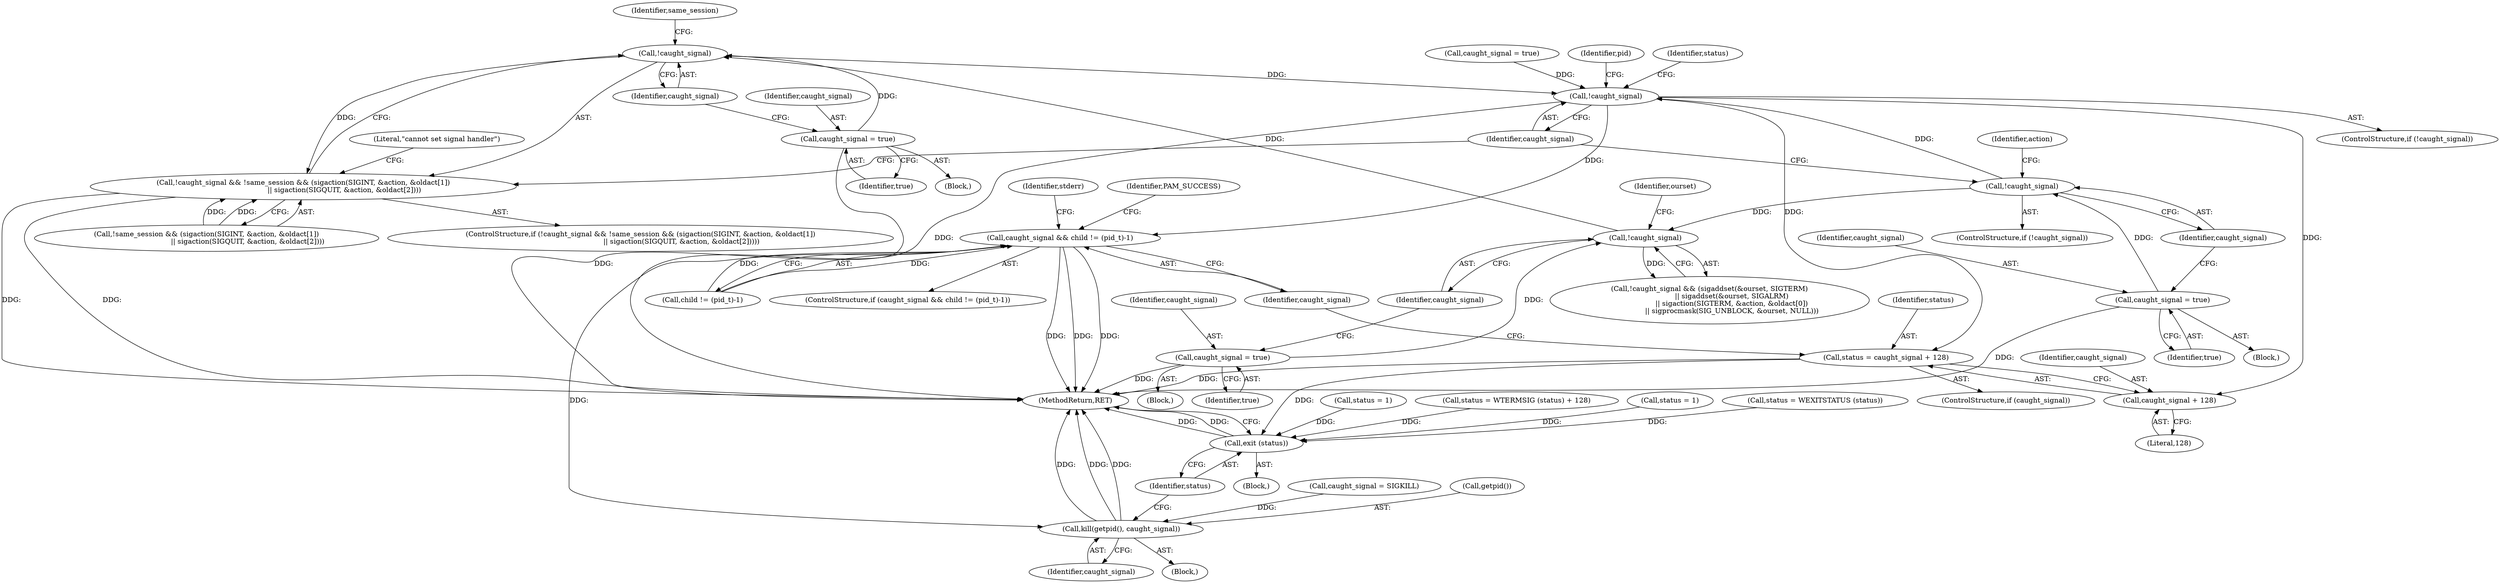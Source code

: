 digraph "0_util-linux_dffab154d29a288aa171ff50263ecc8f2e14a891@API" {
"1000273" [label="(Call,!caught_signal)"];
"1000238" [label="(Call,!caught_signal)"];
"1000193" [label="(Call,!caught_signal)"];
"1000189" [label="(Call,caught_signal = true)"];
"1000233" [label="(Call,caught_signal = true)"];
"1000268" [label="(Call,caught_signal = true)"];
"1000272" [label="(Call,!caught_signal && !same_session && (sigaction(SIGINT, &action, &oldact[1])\n                                     || sigaction(SIGQUIT, &action, &oldact[2])))"];
"1000303" [label="(Call,!caught_signal)"];
"1000379" [label="(Call,status = caught_signal + 128)"];
"1000469" [label="(Call,exit (status))"];
"1000381" [label="(Call,caught_signal + 128)"];
"1000393" [label="(Call,caught_signal && child != (pid_t)-1)"];
"1000466" [label="(Call,kill(getpid(), caught_signal))"];
"1000381" [label="(Call,caught_signal + 128)"];
"1000272" [label="(Call,!caught_signal && !same_session && (sigaction(SIGINT, &action, &oldact[1])\n                                     || sigaction(SIGQUIT, &action, &oldact[2])))"];
"1000237" [label="(Call,!caught_signal && (sigaddset(&ourset, SIGTERM)\n                    || sigaddset(&ourset, SIGALRM)\n                    || sigaction(SIGTERM, &action, &oldact[0])\n                    || sigprocmask(SIG_UNBLOCK, &ourset, NULL)))"];
"1000268" [label="(Call,caught_signal = true)"];
"1000468" [label="(Identifier,caught_signal)"];
"1000235" [label="(Identifier,true)"];
"1000273" [label="(Call,!caught_signal)"];
"1000462" [label="(Call,caught_signal = SIGKILL)"];
"1000466" [label="(Call,kill(getpid(), caught_signal))"];
"1000359" [label="(Call,status = WTERMSIG (status) + 128)"];
"1000395" [label="(Call,child != (pid_t)-1)"];
"1000270" [label="(Identifier,true)"];
"1000467" [label="(Call,getpid())"];
"1000192" [label="(ControlStructure,if (!caught_signal))"];
"1000233" [label="(Call,caught_signal = true)"];
"1000239" [label="(Identifier,caught_signal)"];
"1000469" [label="(Call,exit (status))"];
"1000471" [label="(MethodReturn,RET)"];
"1000385" [label="(Call,status = 1)"];
"1000275" [label="(Call,!same_session && (sigaction(SIGINT, &action, &oldact[1])\n                                     || sigaction(SIGQUIT, &action, &oldact[2])))"];
"1000310" [label="(Identifier,pid)"];
"1000185" [label="(Block,)"];
"1000377" [label="(ControlStructure,if (caught_signal))"];
"1000383" [label="(Literal,128)"];
"1000382" [label="(Identifier,caught_signal)"];
"1000229" [label="(Block,)"];
"1000274" [label="(Identifier,caught_signal)"];
"1000394" [label="(Identifier,caught_signal)"];
"1000366" [label="(Call,status = WEXITSTATUS (status))"];
"1000413" [label="(Block,)"];
"1000298" [label="(Literal,\"cannot set signal handler\")"];
"1000470" [label="(Identifier,status)"];
"1000193" [label="(Call,!caught_signal)"];
"1000189" [label="(Call,caught_signal = true)"];
"1000271" [label="(ControlStructure,if (!caught_signal && !same_session && (sigaction(SIGINT, &action, &oldact[1])\n                                     || sigaction(SIGQUIT, &action, &oldact[2]))))"];
"1000379" [label="(Call,status = caught_signal + 128)"];
"1000238" [label="(Call,!caught_signal)"];
"1000199" [label="(Identifier,action)"];
"1000303" [label="(Call,!caught_signal)"];
"1000304" [label="(Identifier,caught_signal)"];
"1000393" [label="(Call,caught_signal && child != (pid_t)-1)"];
"1000234" [label="(Identifier,caught_signal)"];
"1000269" [label="(Identifier,caught_signal)"];
"1000191" [label="(Identifier,true)"];
"1000390" [label="(Identifier,status)"];
"1000392" [label="(ControlStructure,if (caught_signal && child != (pid_t)-1))"];
"1000403" [label="(Identifier,stderr)"];
"1000264" [label="(Block,)"];
"1000410" [label="(Identifier,PAM_SUCCESS)"];
"1000380" [label="(Identifier,status)"];
"1000277" [label="(Identifier,same_session)"];
"1000389" [label="(Call,status = 1)"];
"1000243" [label="(Identifier,ourset)"];
"1000302" [label="(ControlStructure,if (!caught_signal))"];
"1000299" [label="(Call,caught_signal = true)"];
"1000194" [label="(Identifier,caught_signal)"];
"1000109" [label="(Block,)"];
"1000190" [label="(Identifier,caught_signal)"];
"1000273" -> "1000272"  [label="AST: "];
"1000273" -> "1000274"  [label="CFG: "];
"1000274" -> "1000273"  [label="AST: "];
"1000277" -> "1000273"  [label="CFG: "];
"1000272" -> "1000273"  [label="CFG: "];
"1000273" -> "1000272"  [label="DDG: "];
"1000238" -> "1000273"  [label="DDG: "];
"1000268" -> "1000273"  [label="DDG: "];
"1000273" -> "1000303"  [label="DDG: "];
"1000238" -> "1000237"  [label="AST: "];
"1000238" -> "1000239"  [label="CFG: "];
"1000239" -> "1000238"  [label="AST: "];
"1000243" -> "1000238"  [label="CFG: "];
"1000237" -> "1000238"  [label="CFG: "];
"1000238" -> "1000237"  [label="DDG: "];
"1000193" -> "1000238"  [label="DDG: "];
"1000233" -> "1000238"  [label="DDG: "];
"1000193" -> "1000192"  [label="AST: "];
"1000193" -> "1000194"  [label="CFG: "];
"1000194" -> "1000193"  [label="AST: "];
"1000199" -> "1000193"  [label="CFG: "];
"1000304" -> "1000193"  [label="CFG: "];
"1000189" -> "1000193"  [label="DDG: "];
"1000193" -> "1000303"  [label="DDG: "];
"1000189" -> "1000185"  [label="AST: "];
"1000189" -> "1000191"  [label="CFG: "];
"1000190" -> "1000189"  [label="AST: "];
"1000191" -> "1000189"  [label="AST: "];
"1000194" -> "1000189"  [label="CFG: "];
"1000189" -> "1000471"  [label="DDG: "];
"1000233" -> "1000229"  [label="AST: "];
"1000233" -> "1000235"  [label="CFG: "];
"1000234" -> "1000233"  [label="AST: "];
"1000235" -> "1000233"  [label="AST: "];
"1000239" -> "1000233"  [label="CFG: "];
"1000233" -> "1000471"  [label="DDG: "];
"1000268" -> "1000264"  [label="AST: "];
"1000268" -> "1000270"  [label="CFG: "];
"1000269" -> "1000268"  [label="AST: "];
"1000270" -> "1000268"  [label="AST: "];
"1000274" -> "1000268"  [label="CFG: "];
"1000268" -> "1000471"  [label="DDG: "];
"1000272" -> "1000271"  [label="AST: "];
"1000272" -> "1000275"  [label="CFG: "];
"1000275" -> "1000272"  [label="AST: "];
"1000298" -> "1000272"  [label="CFG: "];
"1000304" -> "1000272"  [label="CFG: "];
"1000272" -> "1000471"  [label="DDG: "];
"1000272" -> "1000471"  [label="DDG: "];
"1000275" -> "1000272"  [label="DDG: "];
"1000275" -> "1000272"  [label="DDG: "];
"1000303" -> "1000302"  [label="AST: "];
"1000303" -> "1000304"  [label="CFG: "];
"1000304" -> "1000303"  [label="AST: "];
"1000310" -> "1000303"  [label="CFG: "];
"1000390" -> "1000303"  [label="CFG: "];
"1000303" -> "1000471"  [label="DDG: "];
"1000299" -> "1000303"  [label="DDG: "];
"1000303" -> "1000379"  [label="DDG: "];
"1000303" -> "1000381"  [label="DDG: "];
"1000303" -> "1000393"  [label="DDG: "];
"1000379" -> "1000377"  [label="AST: "];
"1000379" -> "1000381"  [label="CFG: "];
"1000380" -> "1000379"  [label="AST: "];
"1000381" -> "1000379"  [label="AST: "];
"1000394" -> "1000379"  [label="CFG: "];
"1000379" -> "1000471"  [label="DDG: "];
"1000379" -> "1000469"  [label="DDG: "];
"1000469" -> "1000109"  [label="AST: "];
"1000469" -> "1000470"  [label="CFG: "];
"1000470" -> "1000469"  [label="AST: "];
"1000471" -> "1000469"  [label="CFG: "];
"1000469" -> "1000471"  [label="DDG: "];
"1000469" -> "1000471"  [label="DDG: "];
"1000366" -> "1000469"  [label="DDG: "];
"1000359" -> "1000469"  [label="DDG: "];
"1000389" -> "1000469"  [label="DDG: "];
"1000385" -> "1000469"  [label="DDG: "];
"1000381" -> "1000383"  [label="CFG: "];
"1000382" -> "1000381"  [label="AST: "];
"1000383" -> "1000381"  [label="AST: "];
"1000393" -> "1000392"  [label="AST: "];
"1000393" -> "1000394"  [label="CFG: "];
"1000393" -> "1000395"  [label="CFG: "];
"1000394" -> "1000393"  [label="AST: "];
"1000395" -> "1000393"  [label="AST: "];
"1000403" -> "1000393"  [label="CFG: "];
"1000410" -> "1000393"  [label="CFG: "];
"1000393" -> "1000471"  [label="DDG: "];
"1000393" -> "1000471"  [label="DDG: "];
"1000393" -> "1000471"  [label="DDG: "];
"1000395" -> "1000393"  [label="DDG: "];
"1000395" -> "1000393"  [label="DDG: "];
"1000393" -> "1000466"  [label="DDG: "];
"1000466" -> "1000413"  [label="AST: "];
"1000466" -> "1000468"  [label="CFG: "];
"1000467" -> "1000466"  [label="AST: "];
"1000468" -> "1000466"  [label="AST: "];
"1000470" -> "1000466"  [label="CFG: "];
"1000466" -> "1000471"  [label="DDG: "];
"1000466" -> "1000471"  [label="DDG: "];
"1000466" -> "1000471"  [label="DDG: "];
"1000462" -> "1000466"  [label="DDG: "];
}

